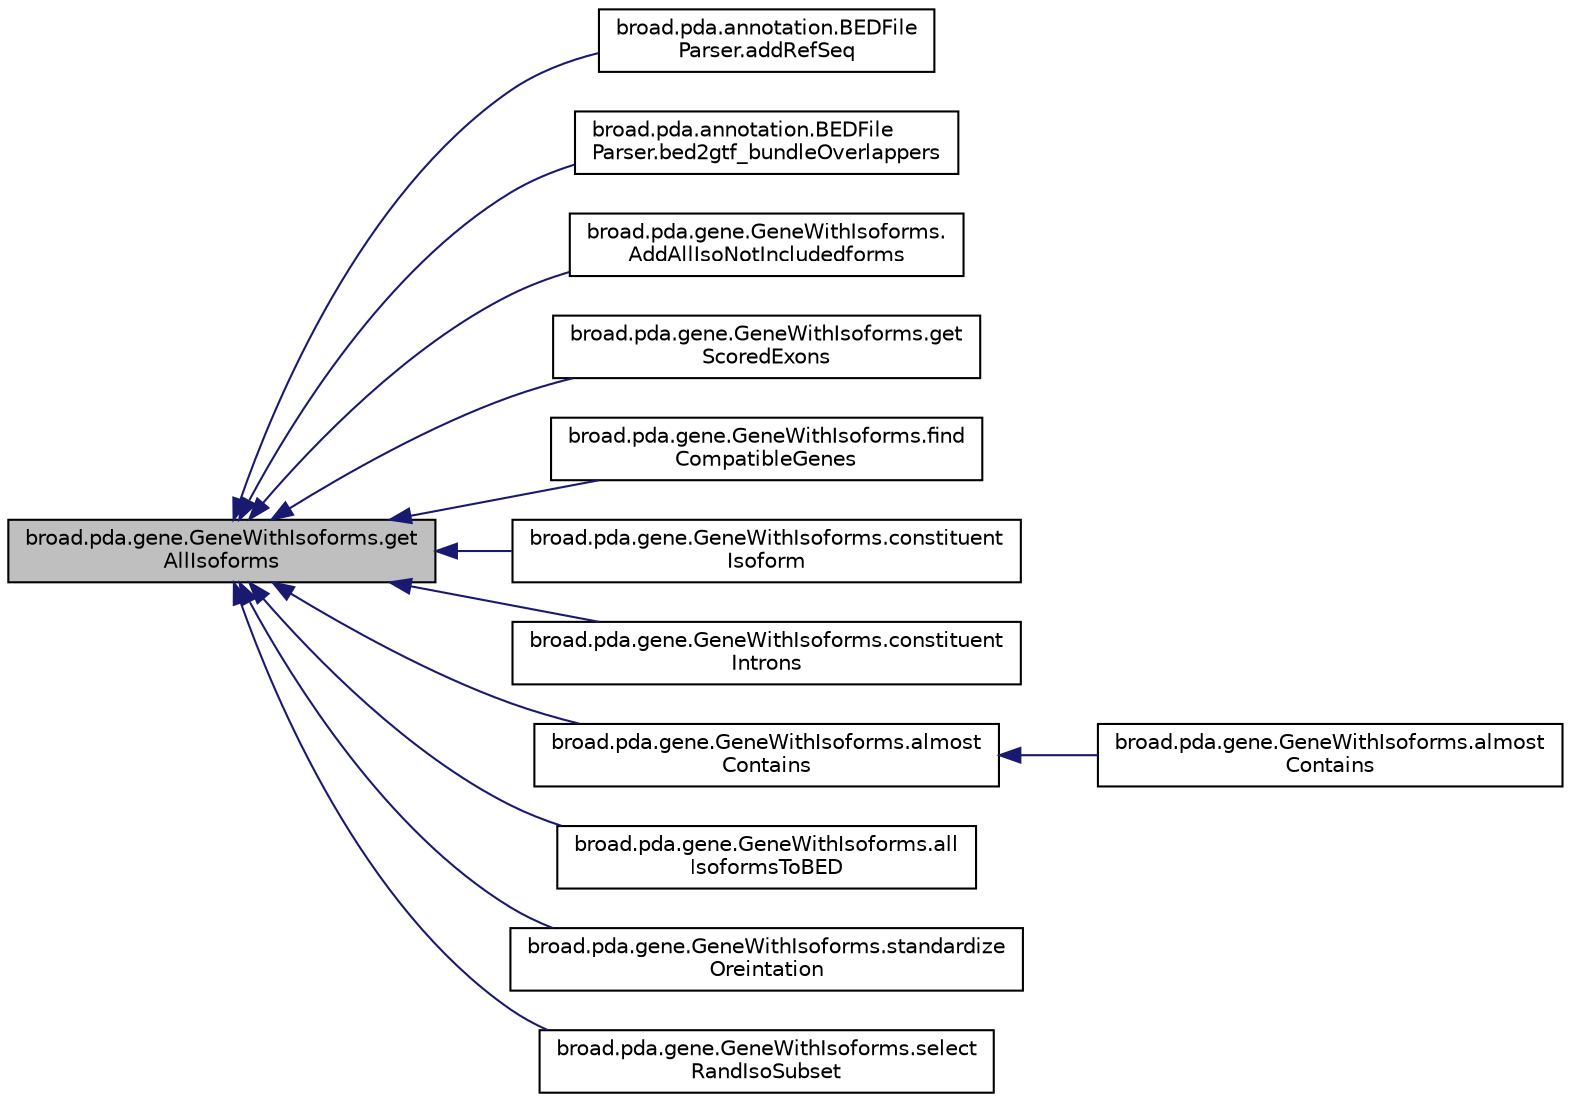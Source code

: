 digraph "broad.pda.gene.GeneWithIsoforms.getAllIsoforms"
{
  edge [fontname="Helvetica",fontsize="10",labelfontname="Helvetica",labelfontsize="10"];
  node [fontname="Helvetica",fontsize="10",shape=record];
  rankdir="LR";
  Node1 [label="broad.pda.gene.GeneWithIsoforms.get\lAllIsoforms",height=0.2,width=0.4,color="black", fillcolor="grey75", style="filled" fontcolor="black"];
  Node1 -> Node2 [dir="back",color="midnightblue",fontsize="10",style="solid",fontname="Helvetica"];
  Node2 [label="broad.pda.annotation.BEDFile\lParser.addRefSeq",height=0.2,width=0.4,color="black", fillcolor="white", style="filled",URL="$classbroad_1_1pda_1_1annotation_1_1_b_e_d_file_parser.html#a16d8eaa25b93849c1c53b6c665f5437d"];
  Node1 -> Node3 [dir="back",color="midnightblue",fontsize="10",style="solid",fontname="Helvetica"];
  Node3 [label="broad.pda.annotation.BEDFile\lParser.bed2gtf_bundleOverlappers",height=0.2,width=0.4,color="black", fillcolor="white", style="filled",URL="$classbroad_1_1pda_1_1annotation_1_1_b_e_d_file_parser.html#a4d95e3b17c8e81cb4cd791f9835b53b0"];
  Node1 -> Node4 [dir="back",color="midnightblue",fontsize="10",style="solid",fontname="Helvetica"];
  Node4 [label="broad.pda.gene.GeneWithIsoforms.\lAddAllIsoNotIncludedforms",height=0.2,width=0.4,color="black", fillcolor="white", style="filled",URL="$classbroad_1_1pda_1_1gene_1_1_gene_with_isoforms.html#a7052c23704cb62502168291d0125d162"];
  Node1 -> Node5 [dir="back",color="midnightblue",fontsize="10",style="solid",fontname="Helvetica"];
  Node5 [label="broad.pda.gene.GeneWithIsoforms.get\lScoredExons",height=0.2,width=0.4,color="black", fillcolor="white", style="filled",URL="$classbroad_1_1pda_1_1gene_1_1_gene_with_isoforms.html#a2338d4fc34ef3ca18b07870da25e8b4b"];
  Node1 -> Node6 [dir="back",color="midnightblue",fontsize="10",style="solid",fontname="Helvetica"];
  Node6 [label="broad.pda.gene.GeneWithIsoforms.find\lCompatibleGenes",height=0.2,width=0.4,color="black", fillcolor="white", style="filled",URL="$classbroad_1_1pda_1_1gene_1_1_gene_with_isoforms.html#addd04bdda459c3a718fd91bfcbf72834"];
  Node1 -> Node7 [dir="back",color="midnightblue",fontsize="10",style="solid",fontname="Helvetica"];
  Node7 [label="broad.pda.gene.GeneWithIsoforms.constituent\lIsoform",height=0.2,width=0.4,color="black", fillcolor="white", style="filled",URL="$classbroad_1_1pda_1_1gene_1_1_gene_with_isoforms.html#a7458b9e87f5562becd888d0c50f378f4"];
  Node1 -> Node8 [dir="back",color="midnightblue",fontsize="10",style="solid",fontname="Helvetica"];
  Node8 [label="broad.pda.gene.GeneWithIsoforms.constituent\lIntrons",height=0.2,width=0.4,color="black", fillcolor="white", style="filled",URL="$classbroad_1_1pda_1_1gene_1_1_gene_with_isoforms.html#a0edc29c33ccb0bd3514f8ad36230f15f"];
  Node1 -> Node9 [dir="back",color="midnightblue",fontsize="10",style="solid",fontname="Helvetica"];
  Node9 [label="broad.pda.gene.GeneWithIsoforms.almost\lContains",height=0.2,width=0.4,color="black", fillcolor="white", style="filled",URL="$classbroad_1_1pda_1_1gene_1_1_gene_with_isoforms.html#a1f6e14b0fa2c0db562a964dfa5f0f5cf"];
  Node9 -> Node10 [dir="back",color="midnightblue",fontsize="10",style="solid",fontname="Helvetica"];
  Node10 [label="broad.pda.gene.GeneWithIsoforms.almost\lContains",height=0.2,width=0.4,color="black", fillcolor="white", style="filled",URL="$classbroad_1_1pda_1_1gene_1_1_gene_with_isoforms.html#a1f92c06c5ff48d7d97e78c174208cbb3"];
  Node1 -> Node11 [dir="back",color="midnightblue",fontsize="10",style="solid",fontname="Helvetica"];
  Node11 [label="broad.pda.gene.GeneWithIsoforms.all\lIsoformsToBED",height=0.2,width=0.4,color="black", fillcolor="white", style="filled",URL="$classbroad_1_1pda_1_1gene_1_1_gene_with_isoforms.html#a81da8ee765fed74194cb8e9b4eab1a70"];
  Node1 -> Node12 [dir="back",color="midnightblue",fontsize="10",style="solid",fontname="Helvetica"];
  Node12 [label="broad.pda.gene.GeneWithIsoforms.standardize\lOreintation",height=0.2,width=0.4,color="black", fillcolor="white", style="filled",URL="$classbroad_1_1pda_1_1gene_1_1_gene_with_isoforms.html#a77c6049bcb70edc00376b968f0219c5e"];
  Node1 -> Node13 [dir="back",color="midnightblue",fontsize="10",style="solid",fontname="Helvetica"];
  Node13 [label="broad.pda.gene.GeneWithIsoforms.select\lRandIsoSubset",height=0.2,width=0.4,color="black", fillcolor="white", style="filled",URL="$classbroad_1_1pda_1_1gene_1_1_gene_with_isoforms.html#a81ed0377315d9630a740515935f554ef"];
}
